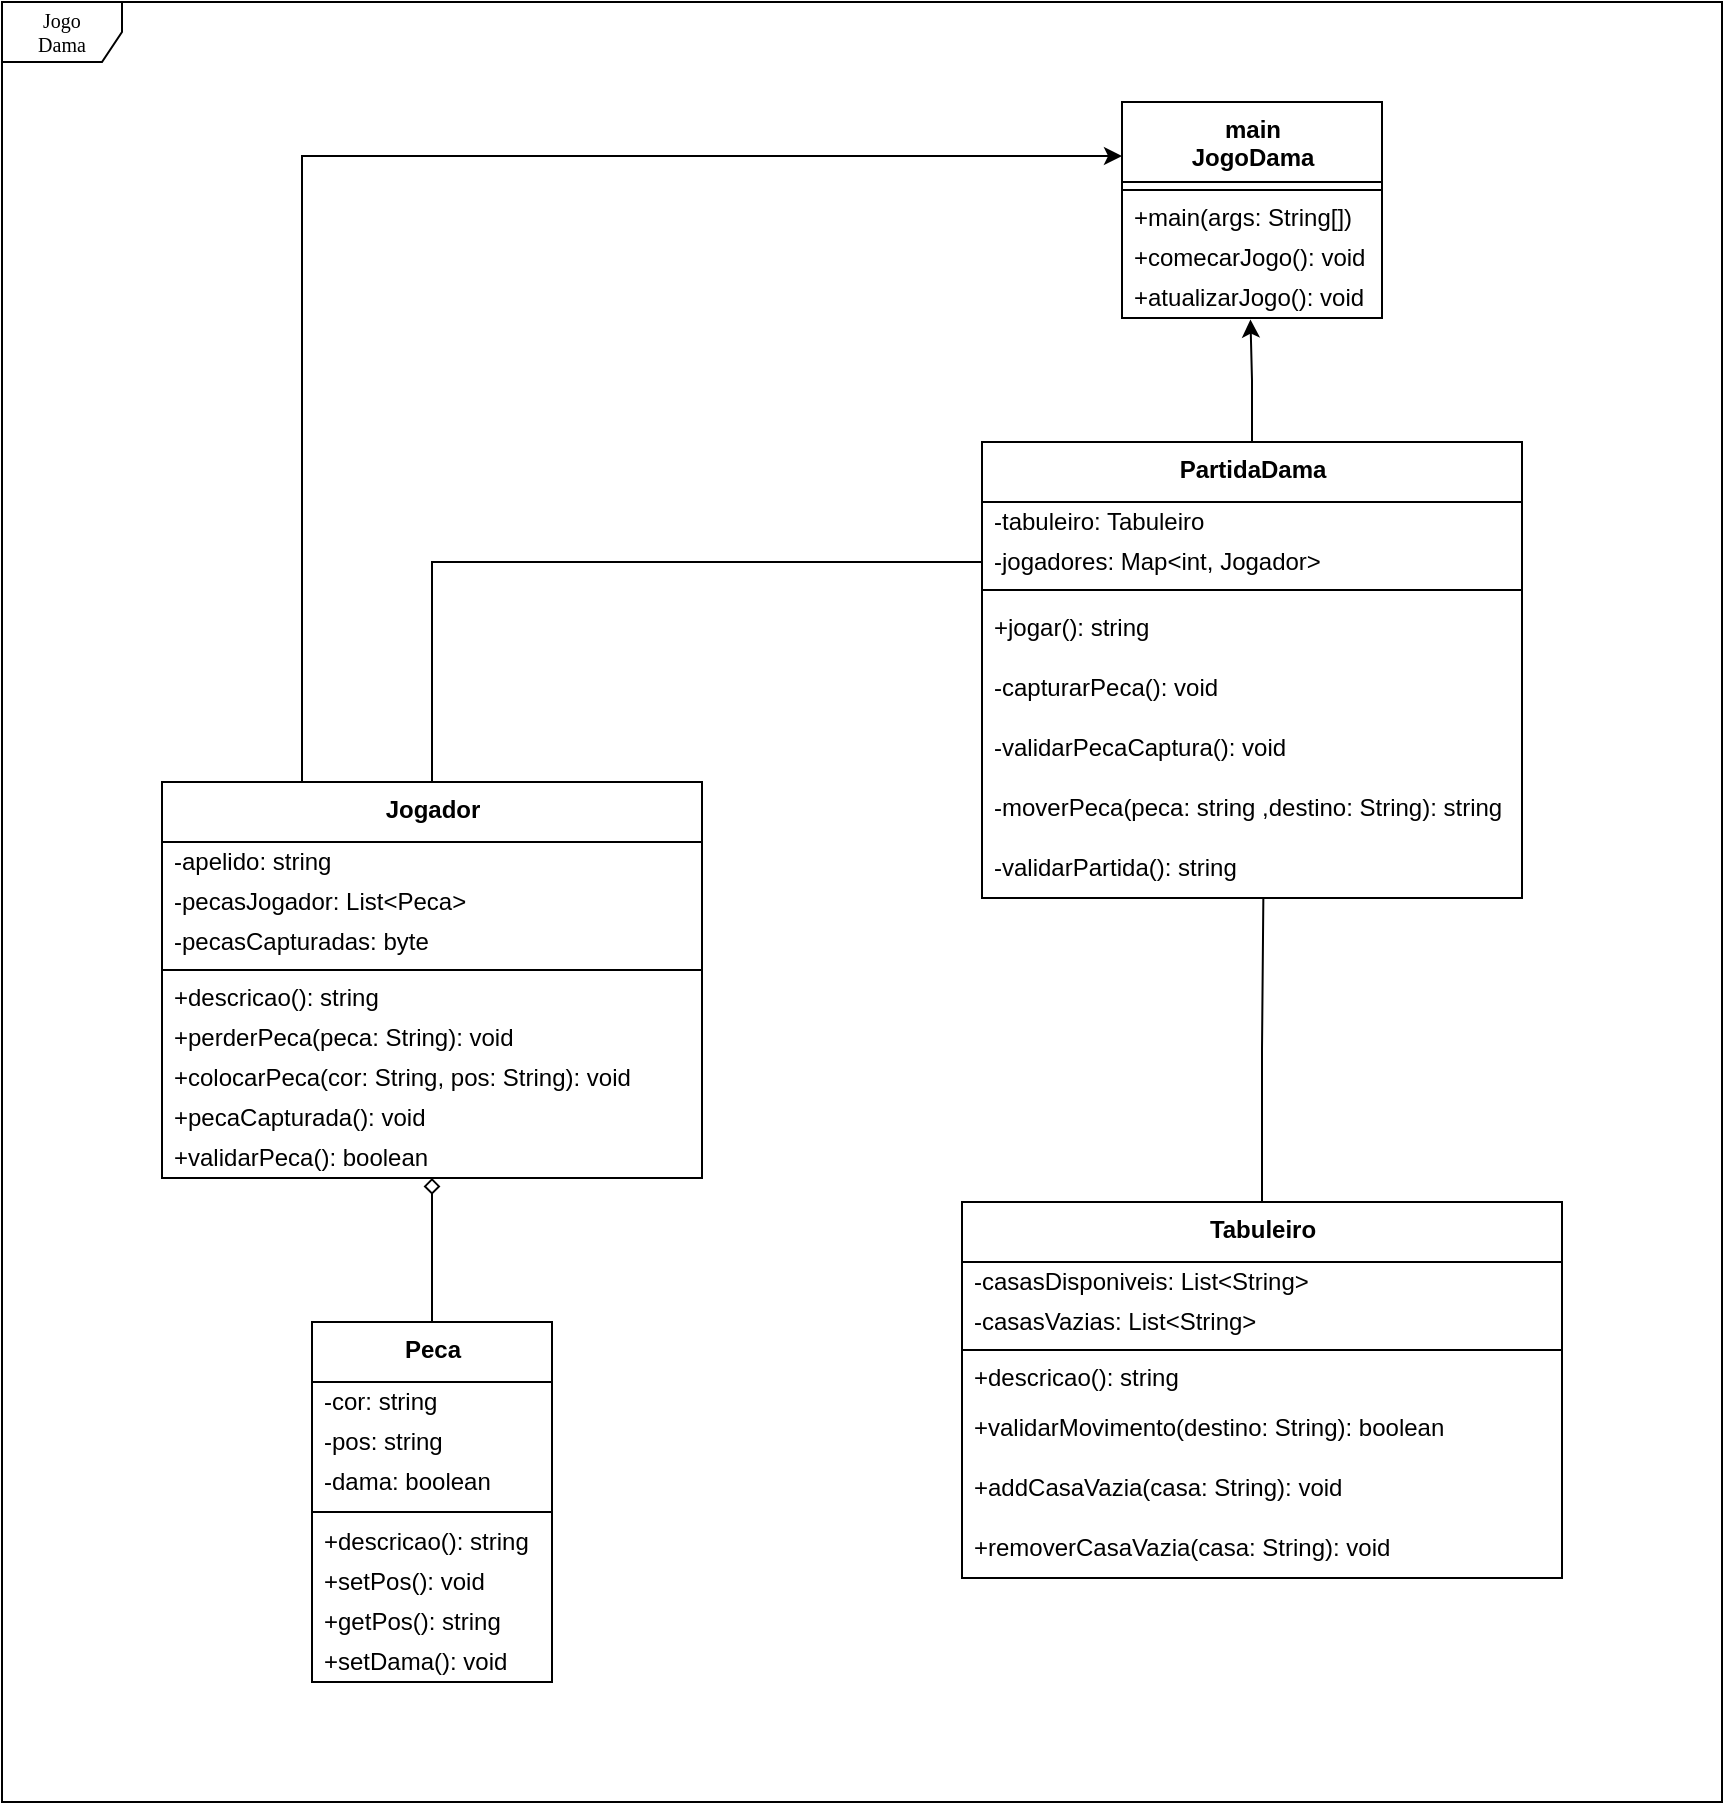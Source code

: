 <mxfile version="21.0.6" type="device"><diagram name="Page-1" id="c4acf3e9-155e-7222-9cf6-157b1a14988f"><mxGraphModel dx="2284" dy="1864" grid="1" gridSize="10" guides="1" tooltips="1" connect="1" arrows="1" fold="1" page="1" pageScale="1" pageWidth="850" pageHeight="1100" background="none" math="0" shadow="0"><root><mxCell id="0"/><mxCell id="1" parent="0"/><mxCell id="17acba5748e5396b-1" value="Jogo&lt;br&gt;Dama" style="shape=umlFrame;whiteSpace=wrap;html=1;rounded=0;shadow=0;comic=0;labelBackgroundColor=none;strokeWidth=1;fontFamily=Verdana;fontSize=10;align=center;" parent="1" vertex="1"><mxGeometry x="-450" y="-240" width="860" height="900" as="geometry"/></mxCell><mxCell id="5d2195bd80daf111-38" style="edgeStyle=orthogonalEdgeStyle;rounded=0;html=1;dashed=1;labelBackgroundColor=none;startFill=0;endArrow=open;endFill=0;endSize=10;fontFamily=Verdana;fontSize=10;" parent="1" edge="1"><mxGeometry relative="1" as="geometry"><Array as="points"><mxPoint x="590" y="721"/></Array><mxPoint x="650" y="721" as="sourcePoint"/></mxGeometry></mxCell><mxCell id="5d2195bd80daf111-40" style="edgeStyle=orthogonalEdgeStyle;rounded=0;html=1;dashed=1;labelBackgroundColor=none;startFill=0;endArrow=open;endFill=0;endSize=10;fontFamily=Verdana;fontSize=10;" parent="1" edge="1"><mxGeometry relative="1" as="geometry"><Array as="points"/><mxPoint x="730" y="838" as="targetPoint"/></mxGeometry></mxCell><mxCell id="5d2195bd80daf111-39" style="edgeStyle=orthogonalEdgeStyle;rounded=0;html=1;dashed=1;labelBackgroundColor=none;startFill=0;endArrow=open;endFill=0;endSize=10;fontFamily=Verdana;fontSize=10;" parent="1" edge="1"><mxGeometry relative="1" as="geometry"><mxPoint x="730" y="948" as="sourcePoint"/></mxGeometry></mxCell><mxCell id="5d2195bd80daf111-35" style="edgeStyle=orthogonalEdgeStyle;rounded=0;html=1;dashed=1;labelBackgroundColor=none;startFill=0;endArrow=open;endFill=0;endSize=10;fontFamily=Verdana;fontSize=10;" parent="1" edge="1"><mxGeometry relative="1" as="geometry"><Array as="points"><mxPoint x="545" y="970"/><mxPoint x="545" y="970"/></Array><mxPoint x="545" y="963" as="sourcePoint"/></mxGeometry></mxCell><mxCell id="5d2195bd80daf111-34" style="edgeStyle=orthogonalEdgeStyle;rounded=0;html=1;dashed=1;labelBackgroundColor=none;startFill=0;endArrow=open;endFill=0;endSize=10;fontFamily=Verdana;fontSize=10;" parent="1" edge="1"><mxGeometry relative="1" as="geometry"><Array as="points"><mxPoint x="410" y="1029"/><mxPoint x="410" y="1029"/></Array><mxPoint x="380" y="1029" as="sourcePoint"/></mxGeometry></mxCell><mxCell id="5d2195bd80daf111-26" style="edgeStyle=orthogonalEdgeStyle;rounded=0;html=1;dashed=1;labelBackgroundColor=none;startFill=0;endArrow=open;endFill=0;endSize=10;fontFamily=Verdana;fontSize=10;" parent="1" edge="1"><mxGeometry relative="1" as="geometry"><Array as="points"/><mxPoint x="640" y="300" as="sourcePoint"/></mxGeometry></mxCell><mxCell id="5d2195bd80daf111-21" style="edgeStyle=orthogonalEdgeStyle;rounded=0;html=1;labelBackgroundColor=none;startFill=0;endArrow=open;endFill=0;endSize=10;fontFamily=Verdana;fontSize=10;dashed=1;" parent="1" edge="1"><mxGeometry relative="1" as="geometry"><mxPoint x="350" y="97" as="targetPoint"/></mxGeometry></mxCell><mxCell id="5d2195bd80daf111-22" style="edgeStyle=orthogonalEdgeStyle;rounded=0;html=1;exitX=1;exitY=0.75;dashed=1;labelBackgroundColor=none;startFill=0;endArrow=open;endFill=0;endSize=10;fontFamily=Verdana;fontSize=10;" parent="1" edge="1"><mxGeometry relative="1" as="geometry"><Array as="points"><mxPoint x="530" y="192"/><mxPoint x="530" y="142"/></Array><mxPoint x="250" y="192" as="sourcePoint"/></mxGeometry></mxCell><mxCell id="5d2195bd80daf111-23" style="edgeStyle=orthogonalEdgeStyle;rounded=0;html=1;dashed=1;labelBackgroundColor=none;startFill=0;endArrow=open;endFill=0;endSize=10;fontFamily=Verdana;fontSize=10;" parent="1" edge="1"><mxGeometry relative="1" as="geometry"><Array as="points"><mxPoint x="320" y="290"/><mxPoint x="320" y="120"/></Array><mxPoint x="350" y="120" as="targetPoint"/></mxGeometry></mxCell><mxCell id="5d2195bd80daf111-24" style="edgeStyle=orthogonalEdgeStyle;rounded=0;html=1;dashed=1;labelBackgroundColor=none;startFill=0;endArrow=open;endFill=0;endSize=10;fontFamily=Verdana;fontSize=10;" parent="1" edge="1"><mxGeometry relative="1" as="geometry"><Array as="points"><mxPoint x="350" y="310"/><mxPoint x="350" y="210"/><mxPoint x="550" y="210"/><mxPoint x="550" y="160"/></Array><mxPoint x="580" y="160" as="targetPoint"/></mxGeometry></mxCell><mxCell id="5d2195bd80daf111-25" style="edgeStyle=orthogonalEdgeStyle;rounded=0;html=1;dashed=1;labelBackgroundColor=none;startFill=0;endArrow=open;endFill=0;endSize=10;fontFamily=Verdana;fontSize=10;" parent="1" edge="1"><mxGeometry relative="1" as="geometry"><Array as="points"><mxPoint x="370" y="340"/><mxPoint x="370" y="300"/></Array><mxPoint x="250" y="340" as="sourcePoint"/></mxGeometry></mxCell><mxCell id="5d2195bd80daf111-27" style="edgeStyle=orthogonalEdgeStyle;rounded=0;html=1;exitX=1;exitY=0.75;dashed=1;labelBackgroundColor=none;startFill=0;endArrow=open;endFill=0;endSize=10;fontFamily=Verdana;fontSize=10;" parent="1" edge="1"><mxGeometry relative="1" as="geometry"><Array as="points"><mxPoint x="320" y="375"/><mxPoint x="320" y="440"/></Array><mxPoint x="250" y="375" as="sourcePoint"/></mxGeometry></mxCell><mxCell id="5d2195bd80daf111-28" style="edgeStyle=orthogonalEdgeStyle;rounded=0;html=1;dashed=1;labelBackgroundColor=none;startFill=0;endArrow=open;endFill=0;endSize=10;fontFamily=Verdana;fontSize=10;" parent="1" edge="1"><mxGeometry relative="1" as="geometry"><Array as="points"><mxPoint x="320" y="490"/><mxPoint x="320" y="460"/></Array><mxPoint x="250" y="490" as="sourcePoint"/></mxGeometry></mxCell><mxCell id="5d2195bd80daf111-29" style="edgeStyle=orthogonalEdgeStyle;rounded=0;html=1;dashed=1;labelBackgroundColor=none;startFill=0;endArrow=open;endFill=0;endSize=10;fontFamily=Verdana;fontSize=10;" parent="1" edge="1"><mxGeometry relative="1" as="geometry"><mxPoint x="250" y="520" as="sourcePoint"/></mxGeometry></mxCell><mxCell id="5d2195bd80daf111-31" style="edgeStyle=orthogonalEdgeStyle;rounded=0;html=1;dashed=1;labelBackgroundColor=none;startFill=0;endArrow=open;endFill=0;endSize=10;fontFamily=Verdana;fontSize=10;" parent="1" edge="1"><mxGeometry relative="1" as="geometry"><Array as="points"><mxPoint x="350" y="560"/><mxPoint x="350" y="560"/></Array><mxPoint x="250" y="560" as="sourcePoint"/></mxGeometry></mxCell><mxCell id="713Jy8k_KjDcERBPW5Wb-29" style="edgeStyle=orthogonalEdgeStyle;rounded=0;orthogonalLoop=1;jettySize=auto;html=1;entryX=0;entryY=0.5;entryDx=0;entryDy=0;endArrow=none;endFill=0;" parent="1" source="Keh9Md3Negp2viUMSGSl-1" target="713Jy8k_KjDcERBPW5Wb-4" edge="1"><mxGeometry relative="1" as="geometry"/></mxCell><mxCell id="1t0UW7Aiuu_k3knCwAOR-2" style="edgeStyle=orthogonalEdgeStyle;rounded=0;orthogonalLoop=1;jettySize=auto;html=1;entryX=0;entryY=0.25;entryDx=0;entryDy=0;" edge="1" parent="1" source="Keh9Md3Negp2viUMSGSl-1" target="Keh9Md3Negp2viUMSGSl-30"><mxGeometry relative="1" as="geometry"><Array as="points"><mxPoint x="-300" y="-163"/></Array></mxGeometry></mxCell><mxCell id="Keh9Md3Negp2viUMSGSl-1" value="&lt;b&gt;Jogador&lt;/b&gt;" style="swimlane;fontStyle=0;align=center;verticalAlign=top;childLayout=stackLayout;horizontal=1;startSize=30;horizontalStack=0;resizeParent=1;resizeParentMax=0;resizeLast=0;collapsible=0;marginBottom=0;html=1;" parent="1" vertex="1"><mxGeometry x="-370" y="150" width="270" height="198" as="geometry"/></mxCell><mxCell id="Keh9Md3Negp2viUMSGSl-3" value="-apelido: string" style="text;html=1;strokeColor=none;fillColor=none;align=left;verticalAlign=middle;spacingLeft=4;spacingRight=4;overflow=hidden;rotatable=0;points=[[0,0.5],[1,0.5]];portConstraint=eastwest;" parent="Keh9Md3Negp2viUMSGSl-1" vertex="1"><mxGeometry y="30" width="270" height="20" as="geometry"/></mxCell><mxCell id="2wpgda565pO4SzIshCAj-7" value="-pecasJogador: List&amp;lt;Peca&amp;gt;" style="text;html=1;strokeColor=none;fillColor=none;align=left;verticalAlign=middle;spacingLeft=4;spacingRight=4;overflow=hidden;rotatable=0;points=[[0,0.5],[1,0.5]];portConstraint=eastwest;" parent="Keh9Md3Negp2viUMSGSl-1" vertex="1"><mxGeometry y="50" width="270" height="20" as="geometry"/></mxCell><mxCell id="713Jy8k_KjDcERBPW5Wb-8" value="-pecasCapturadas: byte" style="text;html=1;strokeColor=none;fillColor=none;align=left;verticalAlign=middle;spacingLeft=4;spacingRight=4;overflow=hidden;rotatable=0;points=[[0,0.5],[1,0.5]];portConstraint=eastwest;" parent="Keh9Md3Negp2viUMSGSl-1" vertex="1"><mxGeometry y="70" width="270" height="20" as="geometry"/></mxCell><mxCell id="Keh9Md3Negp2viUMSGSl-6" value="" style="line;strokeWidth=1;fillColor=none;align=left;verticalAlign=middle;spacingTop=-1;spacingLeft=3;spacingRight=3;rotatable=0;labelPosition=right;points=[];portConstraint=eastwest;" parent="Keh9Md3Negp2viUMSGSl-1" vertex="1"><mxGeometry y="90" width="270" height="8" as="geometry"/></mxCell><mxCell id="w4vNDvvcDiFYVZXinLCt-1" value="+descricao(): string" style="text;html=1;strokeColor=none;fillColor=none;align=left;verticalAlign=middle;spacingLeft=4;spacingRight=4;overflow=hidden;rotatable=0;points=[[0,0.5],[1,0.5]];portConstraint=eastwest;" parent="Keh9Md3Negp2viUMSGSl-1" vertex="1"><mxGeometry y="98" width="270" height="20" as="geometry"/></mxCell><mxCell id="qogbz3wFLKQBSqNioTML-4" value="+perderPeca(peca: String): void" style="text;html=1;strokeColor=none;fillColor=none;align=left;verticalAlign=middle;spacingLeft=4;spacingRight=4;overflow=hidden;rotatable=0;points=[[0,0.5],[1,0.5]];portConstraint=eastwest;" parent="Keh9Md3Negp2viUMSGSl-1" vertex="1"><mxGeometry y="118" width="270" height="20" as="geometry"/></mxCell><mxCell id="qogbz3wFLKQBSqNioTML-5" value="+colocarPeca(cor: String, pos: String): void" style="text;html=1;strokeColor=none;fillColor=none;align=left;verticalAlign=middle;spacingLeft=4;spacingRight=4;overflow=hidden;rotatable=0;points=[[0,0.5],[1,0.5]];portConstraint=eastwest;" parent="Keh9Md3Negp2viUMSGSl-1" vertex="1"><mxGeometry y="138" width="270" height="20" as="geometry"/></mxCell><mxCell id="qogbz3wFLKQBSqNioTML-67" value="+pecaCapturada(): void" style="text;html=1;strokeColor=none;fillColor=none;align=left;verticalAlign=middle;spacingLeft=4;spacingRight=4;overflow=hidden;rotatable=0;points=[[0,0.5],[1,0.5]];portConstraint=eastwest;" parent="Keh9Md3Negp2viUMSGSl-1" vertex="1"><mxGeometry y="158" width="270" height="20" as="geometry"/></mxCell><mxCell id="qogbz3wFLKQBSqNioTML-6" value="+validarPeca(): boolean" style="text;html=1;strokeColor=none;fillColor=none;align=left;verticalAlign=middle;spacingLeft=4;spacingRight=4;overflow=hidden;rotatable=0;points=[[0,0.5],[1,0.5]];portConstraint=eastwest;" parent="Keh9Md3Negp2viUMSGSl-1" vertex="1"><mxGeometry y="178" width="270" height="20" as="geometry"/></mxCell><mxCell id="2wpgda565pO4SzIshCAj-16" style="edgeStyle=orthogonalEdgeStyle;rounded=0;orthogonalLoop=1;jettySize=auto;html=1;exitX=0.5;exitY=0;exitDx=0;exitDy=0;entryX=0.5;entryY=1;entryDx=0;entryDy=0;endArrow=diamond;endFill=0;" parent="1" source="Keh9Md3Negp2viUMSGSl-9" target="Keh9Md3Negp2viUMSGSl-1" edge="1"><mxGeometry relative="1" as="geometry"/></mxCell><mxCell id="Keh9Md3Negp2viUMSGSl-9" value="&lt;b&gt;Peca&lt;/b&gt;" style="swimlane;fontStyle=0;align=center;verticalAlign=top;childLayout=stackLayout;horizontal=1;startSize=30;horizontalStack=0;resizeParent=1;resizeParentMax=0;resizeLast=0;collapsible=0;marginBottom=0;html=1;" parent="1" vertex="1"><mxGeometry x="-295" y="420" width="120" height="180" as="geometry"/></mxCell><mxCell id="Keh9Md3Negp2viUMSGSl-11" value="-cor: string" style="text;html=1;strokeColor=none;fillColor=none;align=left;verticalAlign=middle;spacingLeft=4;spacingRight=4;overflow=hidden;rotatable=0;points=[[0,0.5],[1,0.5]];portConstraint=eastwest;" parent="Keh9Md3Negp2viUMSGSl-9" vertex="1"><mxGeometry y="30" width="120" height="20" as="geometry"/></mxCell><mxCell id="IvOtQpHJePnwfla1mtjh-27" value="-pos: string" style="text;html=1;strokeColor=none;fillColor=none;align=left;verticalAlign=middle;spacingLeft=4;spacingRight=4;overflow=hidden;rotatable=0;points=[[0,0.5],[1,0.5]];portConstraint=eastwest;" parent="Keh9Md3Negp2viUMSGSl-9" vertex="1"><mxGeometry y="50" width="120" height="20" as="geometry"/></mxCell><mxCell id="2wpgda565pO4SzIshCAj-10" value="-dama: boolean" style="text;html=1;strokeColor=none;fillColor=none;align=left;verticalAlign=middle;spacingLeft=4;spacingRight=4;overflow=hidden;rotatable=0;points=[[0,0.5],[1,0.5]];portConstraint=eastwest;" parent="Keh9Md3Negp2viUMSGSl-9" vertex="1"><mxGeometry y="70" width="120" height="20" as="geometry"/></mxCell><mxCell id="Keh9Md3Negp2viUMSGSl-14" value="" style="line;strokeWidth=1;fillColor=none;align=left;verticalAlign=middle;spacingTop=-1;spacingLeft=3;spacingRight=3;rotatable=0;labelPosition=right;points=[];portConstraint=eastwest;" parent="Keh9Md3Negp2viUMSGSl-9" vertex="1"><mxGeometry y="90" width="120" height="10" as="geometry"/></mxCell><mxCell id="Keh9Md3Negp2viUMSGSl-16" value="+descricao(): string" style="text;html=1;strokeColor=none;fillColor=none;align=left;verticalAlign=middle;spacingLeft=4;spacingRight=4;overflow=hidden;rotatable=0;points=[[0,0.5],[1,0.5]];portConstraint=eastwest;" parent="Keh9Md3Negp2viUMSGSl-9" vertex="1"><mxGeometry y="100" width="120" height="20" as="geometry"/></mxCell><mxCell id="qogbz3wFLKQBSqNioTML-1" value="+setPos(): void" style="text;html=1;strokeColor=none;fillColor=none;align=left;verticalAlign=middle;spacingLeft=4;spacingRight=4;overflow=hidden;rotatable=0;points=[[0,0.5],[1,0.5]];portConstraint=eastwest;" parent="Keh9Md3Negp2viUMSGSl-9" vertex="1"><mxGeometry y="120" width="120" height="20" as="geometry"/></mxCell><mxCell id="qogbz3wFLKQBSqNioTML-2" value="+getPos(): string" style="text;html=1;strokeColor=none;fillColor=none;align=left;verticalAlign=middle;spacingLeft=4;spacingRight=4;overflow=hidden;rotatable=0;points=[[0,0.5],[1,0.5]];portConstraint=eastwest;" parent="Keh9Md3Negp2viUMSGSl-9" vertex="1"><mxGeometry y="140" width="120" height="20" as="geometry"/></mxCell><mxCell id="qogbz3wFLKQBSqNioTML-3" value="+setDama(): void" style="text;html=1;strokeColor=none;fillColor=none;align=left;verticalAlign=middle;spacingLeft=4;spacingRight=4;overflow=hidden;rotatable=0;points=[[0,0.5],[1,0.5]];portConstraint=eastwest;" parent="Keh9Md3Negp2viUMSGSl-9" vertex="1"><mxGeometry y="160" width="120" height="20" as="geometry"/></mxCell><mxCell id="qogbz3wFLKQBSqNioTML-9" style="edgeStyle=orthogonalEdgeStyle;rounded=0;orthogonalLoop=1;jettySize=auto;html=1;entryX=0.521;entryY=1.013;entryDx=0;entryDy=0;entryPerimeter=0;endArrow=none;endFill=0;" parent="1" source="Keh9Md3Negp2viUMSGSl-25" target="qogbz3wFLKQBSqNioTML-7" edge="1"><mxGeometry relative="1" as="geometry"/></mxCell><mxCell id="Keh9Md3Negp2viUMSGSl-25" value="&lt;b&gt;Tabuleiro&lt;br&gt;&lt;/b&gt;" style="swimlane;fontStyle=0;align=center;verticalAlign=top;childLayout=stackLayout;horizontal=1;startSize=30;horizontalStack=0;resizeParent=1;resizeParentMax=0;resizeLast=0;collapsible=0;marginBottom=0;html=1;" parent="1" vertex="1"><mxGeometry x="30" y="360" width="300" height="188" as="geometry"/></mxCell><mxCell id="713Jy8k_KjDcERBPW5Wb-1" value="-casasDisponiveis: List&amp;lt;String&amp;gt;&amp;nbsp;" style="text;html=1;strokeColor=none;fillColor=none;align=left;verticalAlign=middle;spacingLeft=4;spacingRight=4;overflow=hidden;rotatable=0;points=[[0,0.5],[1,0.5]];portConstraint=eastwest;" parent="Keh9Md3Negp2viUMSGSl-25" vertex="1"><mxGeometry y="30" width="300" height="20" as="geometry"/></mxCell><mxCell id="n_7vxLycrx_K57SjDpYp-1" value="-casasVazias: List&amp;lt;String&amp;gt;" style="text;html=1;strokeColor=none;fillColor=none;align=left;verticalAlign=middle;spacingLeft=4;spacingRight=4;overflow=hidden;rotatable=0;points=[[0,0.5],[1,0.5]];portConstraint=eastwest;" parent="Keh9Md3Negp2viUMSGSl-25" vertex="1"><mxGeometry y="50" width="300" height="20" as="geometry"/></mxCell><mxCell id="Keh9Md3Negp2viUMSGSl-27" value="" style="line;strokeWidth=1;fillColor=none;align=left;verticalAlign=middle;spacingTop=-1;spacingLeft=3;spacingRight=3;rotatable=0;labelPosition=right;points=[];portConstraint=eastwest;" parent="Keh9Md3Negp2viUMSGSl-25" vertex="1"><mxGeometry y="70" width="300" height="8" as="geometry"/></mxCell><mxCell id="1t0UW7Aiuu_k3knCwAOR-1" value="+descricao(): string" style="text;html=1;strokeColor=none;fillColor=none;align=left;verticalAlign=middle;spacingLeft=4;spacingRight=4;overflow=hidden;rotatable=0;points=[[0,0.5],[1,0.5]];portConstraint=eastwest;" vertex="1" parent="Keh9Md3Negp2viUMSGSl-25"><mxGeometry y="78" width="300" height="20" as="geometry"/></mxCell><mxCell id="713Jy8k_KjDcERBPW5Wb-15" value="+validarMovimento(destino: String): boolean" style="text;html=1;strokeColor=none;fillColor=none;align=left;verticalAlign=middle;spacingLeft=4;spacingRight=4;overflow=hidden;rotatable=0;points=[[0,0.5],[1,0.5]];portConstraint=eastwest;" parent="Keh9Md3Negp2viUMSGSl-25" vertex="1"><mxGeometry y="98" width="300" height="30" as="geometry"/></mxCell><mxCell id="n_7vxLycrx_K57SjDpYp-2" value="+addCasaVazia(casa: String): void" style="text;html=1;strokeColor=none;fillColor=none;align=left;verticalAlign=middle;spacingLeft=4;spacingRight=4;overflow=hidden;rotatable=0;points=[[0,0.5],[1,0.5]];portConstraint=eastwest;" parent="Keh9Md3Negp2viUMSGSl-25" vertex="1"><mxGeometry y="128" width="300" height="30" as="geometry"/></mxCell><mxCell id="n_7vxLycrx_K57SjDpYp-3" value="+removerCasaVazia(casa: String): void" style="text;html=1;strokeColor=none;fillColor=none;align=left;verticalAlign=middle;spacingLeft=4;spacingRight=4;overflow=hidden;rotatable=0;points=[[0,0.5],[1,0.5]];portConstraint=eastwest;" parent="Keh9Md3Negp2viUMSGSl-25" vertex="1"><mxGeometry y="158" width="300" height="30" as="geometry"/></mxCell><mxCell id="Keh9Md3Negp2viUMSGSl-30" value="&lt;b&gt;main&lt;br&gt;JogoDama&lt;br&gt;&lt;/b&gt;" style="swimlane;fontStyle=0;align=center;verticalAlign=top;childLayout=stackLayout;horizontal=1;startSize=40;horizontalStack=0;resizeParent=1;resizeParentMax=0;resizeLast=0;collapsible=0;marginBottom=0;html=1;" parent="1" vertex="1"><mxGeometry x="110" y="-190" width="130" height="108" as="geometry"/></mxCell><mxCell id="Keh9Md3Negp2viUMSGSl-32" value="" style="line;strokeWidth=1;fillColor=none;align=left;verticalAlign=middle;spacingTop=-1;spacingLeft=3;spacingRight=3;rotatable=0;labelPosition=right;points=[];portConstraint=eastwest;" parent="Keh9Md3Negp2viUMSGSl-30" vertex="1"><mxGeometry y="40" width="130" height="8" as="geometry"/></mxCell><mxCell id="Keh9Md3Negp2viUMSGSl-33" value="+main(args:&amp;nbsp;String[])" style="text;html=1;strokeColor=none;fillColor=none;align=left;verticalAlign=middle;spacingLeft=4;spacingRight=4;overflow=hidden;rotatable=0;points=[[0,0.5],[1,0.5]];portConstraint=eastwest;" parent="Keh9Md3Negp2viUMSGSl-30" vertex="1"><mxGeometry y="48" width="130" height="20" as="geometry"/></mxCell><mxCell id="Keh9Md3Negp2viUMSGSl-28" value="+comecarJogo(): void" style="text;html=1;strokeColor=none;fillColor=none;align=left;verticalAlign=middle;spacingLeft=4;spacingRight=4;overflow=hidden;rotatable=0;points=[[0,0.5],[1,0.5]];portConstraint=eastwest;" parent="Keh9Md3Negp2viUMSGSl-30" vertex="1"><mxGeometry y="68" width="130" height="20" as="geometry"/></mxCell><mxCell id="2wpgda565pO4SzIshCAj-17" value="+atualizarJogo(): void" style="text;html=1;strokeColor=none;fillColor=none;align=left;verticalAlign=middle;spacingLeft=4;spacingRight=4;overflow=hidden;rotatable=0;points=[[0,0.5],[1,0.5]];portConstraint=eastwest;" parent="Keh9Md3Negp2viUMSGSl-30" vertex="1"><mxGeometry y="88" width="130" height="20" as="geometry"/></mxCell><mxCell id="713Jy8k_KjDcERBPW5Wb-27" style="edgeStyle=orthogonalEdgeStyle;rounded=0;orthogonalLoop=1;jettySize=auto;html=1;entryX=0.494;entryY=1.04;entryDx=0;entryDy=0;entryPerimeter=0;" parent="1" source="713Jy8k_KjDcERBPW5Wb-16" target="2wpgda565pO4SzIshCAj-17" edge="1"><mxGeometry relative="1" as="geometry"/></mxCell><mxCell id="713Jy8k_KjDcERBPW5Wb-16" value="&lt;b&gt;PartidaDama&lt;br&gt;&lt;/b&gt;" style="swimlane;fontStyle=0;align=center;verticalAlign=top;childLayout=stackLayout;horizontal=1;startSize=30;horizontalStack=0;resizeParent=1;resizeParentMax=0;resizeLast=0;collapsible=0;marginBottom=0;html=1;" parent="1" vertex="1"><mxGeometry x="40" y="-20" width="270" height="228" as="geometry"/></mxCell><mxCell id="713Jy8k_KjDcERBPW5Wb-22" value="-tabuleiro: Tabuleiro" style="text;html=1;strokeColor=none;fillColor=none;align=left;verticalAlign=middle;spacingLeft=4;spacingRight=4;overflow=hidden;rotatable=0;points=[[0,0.5],[1,0.5]];portConstraint=eastwest;" parent="713Jy8k_KjDcERBPW5Wb-16" vertex="1"><mxGeometry y="30" width="270" height="20" as="geometry"/></mxCell><mxCell id="713Jy8k_KjDcERBPW5Wb-4" value="-jogadores: Map&amp;lt;int, Jogador&amp;gt;" style="text;html=1;strokeColor=none;fillColor=none;align=left;verticalAlign=middle;spacingLeft=4;spacingRight=4;overflow=hidden;rotatable=0;points=[[0,0.5],[1,0.5]];portConstraint=eastwest;" parent="713Jy8k_KjDcERBPW5Wb-16" vertex="1"><mxGeometry y="50" width="270" height="20" as="geometry"/></mxCell><mxCell id="713Jy8k_KjDcERBPW5Wb-17" value="" style="line;strokeWidth=1;fillColor=none;align=left;verticalAlign=middle;spacingTop=-1;spacingLeft=3;spacingRight=3;rotatable=0;labelPosition=right;points=[];portConstraint=eastwest;" parent="713Jy8k_KjDcERBPW5Wb-16" vertex="1"><mxGeometry y="70" width="270" height="8" as="geometry"/></mxCell><mxCell id="713Jy8k_KjDcERBPW5Wb-23" value="+jogar(): string" style="text;html=1;strokeColor=none;fillColor=none;align=left;verticalAlign=middle;spacingLeft=4;spacingRight=4;overflow=hidden;rotatable=0;points=[[0,0.5],[1,0.5]];portConstraint=eastwest;" parent="713Jy8k_KjDcERBPW5Wb-16" vertex="1"><mxGeometry y="78" width="270" height="30" as="geometry"/></mxCell><mxCell id="713Jy8k_KjDcERBPW5Wb-13" value="-capturarPeca(): void" style="text;html=1;strokeColor=none;fillColor=none;align=left;verticalAlign=middle;spacingLeft=4;spacingRight=4;overflow=hidden;rotatable=0;points=[[0,0.5],[1,0.5]];portConstraint=eastwest;" parent="713Jy8k_KjDcERBPW5Wb-16" vertex="1"><mxGeometry y="108" width="270" height="30" as="geometry"/></mxCell><mxCell id="2wpgda565pO4SzIshCAj-9" style="edgeStyle=orthogonalEdgeStyle;rounded=0;orthogonalLoop=1;jettySize=auto;html=1;exitX=1;exitY=0.5;exitDx=0;exitDy=0;" parent="713Jy8k_KjDcERBPW5Wb-16" source="2wpgda565pO4SzIshCAj-3" target="2wpgda565pO4SzIshCAj-3" edge="1"><mxGeometry relative="1" as="geometry"/></mxCell><mxCell id="w4vNDvvcDiFYVZXinLCt-2" value="-validarPecaCaptura(): void" style="text;html=1;strokeColor=none;fillColor=none;align=left;verticalAlign=middle;spacingLeft=4;spacingRight=4;overflow=hidden;rotatable=0;points=[[0,0.5],[1,0.5]];portConstraint=eastwest;" parent="713Jy8k_KjDcERBPW5Wb-16" vertex="1"><mxGeometry y="138" width="270" height="30" as="geometry"/></mxCell><mxCell id="2wpgda565pO4SzIshCAj-3" value="-moverPeca(peca: string ,destino: String): string" style="text;html=1;strokeColor=none;fillColor=none;align=left;verticalAlign=middle;spacingLeft=4;spacingRight=4;overflow=hidden;rotatable=0;points=[[0,0.5],[1,0.5]];portConstraint=eastwest;" parent="713Jy8k_KjDcERBPW5Wb-16" vertex="1"><mxGeometry y="168" width="270" height="30" as="geometry"/></mxCell><mxCell id="qogbz3wFLKQBSqNioTML-7" value="-validarPartida(): string" style="text;html=1;strokeColor=none;fillColor=none;align=left;verticalAlign=middle;spacingLeft=4;spacingRight=4;overflow=hidden;rotatable=0;points=[[0,0.5],[1,0.5]];portConstraint=eastwest;" parent="713Jy8k_KjDcERBPW5Wb-16" vertex="1"><mxGeometry y="198" width="270" height="30" as="geometry"/></mxCell></root></mxGraphModel></diagram></mxfile>